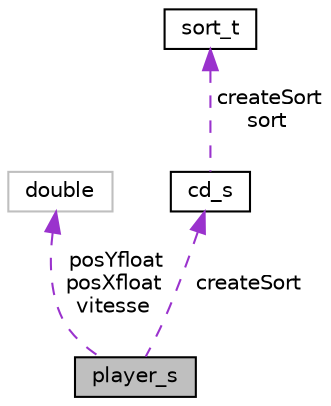 digraph "player_s"
{
 // LATEX_PDF_SIZE
  edge [fontname="Helvetica",fontsize="10",labelfontname="Helvetica",labelfontsize="10"];
  node [fontname="Helvetica",fontsize="10",shape=record];
  Node1 [label="player_s",height=0.2,width=0.4,color="black", fillcolor="grey75", style="filled", fontcolor="black",tooltip="Informations d'un personnage."];
  Node2 -> Node1 [dir="back",color="darkorchid3",fontsize="10",style="dashed",label=" posYfloat\nposXfloat\nvitesse" ,fontname="Helvetica"];
  Node2 [label="double",height=0.2,width=0.4,color="grey75", fillcolor="white", style="filled",tooltip=" "];
  Node3 -> Node1 [dir="back",color="darkorchid3",fontsize="10",style="dashed",label=" createSort" ,fontname="Helvetica"];
  Node3 [label="cd_s",height=0.2,width=0.4,color="black", fillcolor="white", style="filled",URL="$structcd__s.html",tooltip=" "];
  Node4 -> Node3 [dir="back",color="darkorchid3",fontsize="10",style="dashed",label=" createSort\nsort" ,fontname="Helvetica"];
  Node4 [label="sort_t",height=0.2,width=0.4,color="black", fillcolor="white", style="filled",URL="$structsort__t.html",tooltip="Structure général d'un joueur."];
}
